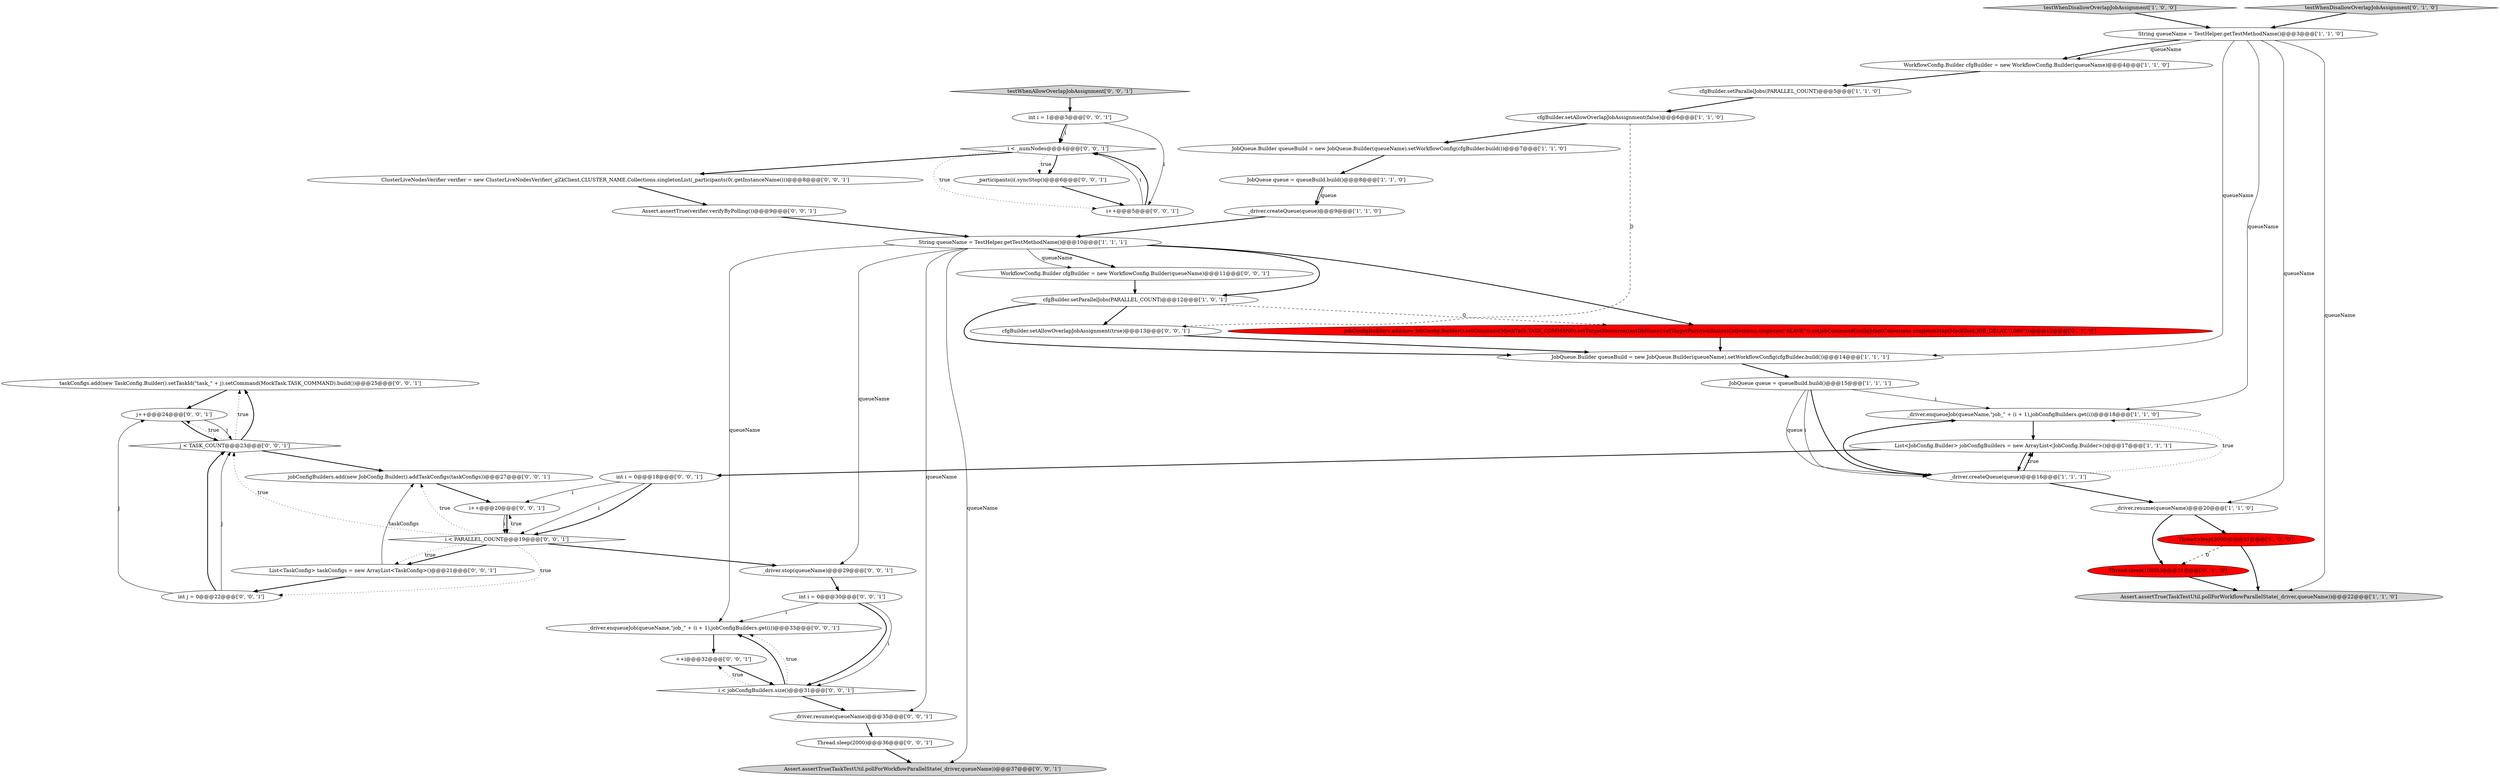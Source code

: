 digraph {
25 [style = filled, label = "taskConfigs.add(new TaskConfig.Builder().setTaskId(\"task_\" + j).setCommand(MockTask.TASK_COMMAND).build())@@@25@@@['0', '0', '1']", fillcolor = white, shape = ellipse image = "AAA0AAABBB3BBB"];
43 [style = filled, label = "cfgBuilder.setAllowOverlapJobAssignment(true)@@@13@@@['0', '0', '1']", fillcolor = white, shape = ellipse image = "AAA0AAABBB3BBB"];
44 [style = filled, label = "int i = 0@@@18@@@['0', '0', '1']", fillcolor = white, shape = ellipse image = "AAA0AAABBB3BBB"];
20 [style = filled, label = "Thread.sleep(1000L)@@@21@@@['0', '1', '0']", fillcolor = red, shape = ellipse image = "AAA1AAABBB2BBB"];
23 [style = filled, label = "Assert.assertTrue(verifier.verifyByPolling())@@@9@@@['0', '0', '1']", fillcolor = white, shape = ellipse image = "AAA0AAABBB3BBB"];
26 [style = filled, label = "i < PARALLEL_COUNT@@@19@@@['0', '0', '1']", fillcolor = white, shape = diamond image = "AAA0AAABBB3BBB"];
15 [style = filled, label = "cfgBuilder.setParallelJobs(PARALLEL_COUNT)@@@12@@@['1', '0', '1']", fillcolor = white, shape = ellipse image = "AAA0AAABBB1BBB"];
9 [style = filled, label = "Thread.sleep(2000)@@@21@@@['1', '0', '0']", fillcolor = red, shape = ellipse image = "AAA1AAABBB1BBB"];
5 [style = filled, label = "Assert.assertTrue(TaskTestUtil.pollForWorkflowParallelState(_driver,queueName))@@@22@@@['1', '1', '0']", fillcolor = lightgray, shape = ellipse image = "AAA0AAABBB1BBB"];
28 [style = filled, label = "_participants(i(.syncStop()@@@6@@@['0', '0', '1']", fillcolor = white, shape = ellipse image = "AAA0AAABBB3BBB"];
0 [style = filled, label = "testWhenDisallowOverlapJobAssignment['1', '0', '0']", fillcolor = lightgray, shape = diamond image = "AAA0AAABBB1BBB"];
6 [style = filled, label = "_driver.createQueue(queue)@@@9@@@['1', '1', '0']", fillcolor = white, shape = ellipse image = "AAA0AAABBB1BBB"];
11 [style = filled, label = "String queueName = TestHelper.getTestMethodName()@@@3@@@['1', '1', '0']", fillcolor = white, shape = ellipse image = "AAA0AAABBB1BBB"];
8 [style = filled, label = "_driver.resume(queueName)@@@20@@@['1', '1', '0']", fillcolor = white, shape = ellipse image = "AAA0AAABBB1BBB"];
35 [style = filled, label = "i++@@@20@@@['0', '0', '1']", fillcolor = white, shape = ellipse image = "AAA0AAABBB3BBB"];
3 [style = filled, label = "String queueName = TestHelper.getTestMethodName()@@@10@@@['1', '1', '1']", fillcolor = white, shape = ellipse image = "AAA0AAABBB1BBB"];
36 [style = filled, label = "int i = 0@@@30@@@['0', '0', '1']", fillcolor = white, shape = ellipse image = "AAA0AAABBB3BBB"];
10 [style = filled, label = "WorkflowConfig.Builder cfgBuilder = new WorkflowConfig.Builder(queueName)@@@4@@@['1', '1', '0']", fillcolor = white, shape = ellipse image = "AAA0AAABBB1BBB"];
14 [style = filled, label = "List<JobConfig.Builder> jobConfigBuilders = new ArrayList<JobConfig.Builder>()@@@17@@@['1', '1', '1']", fillcolor = white, shape = ellipse image = "AAA0AAABBB1BBB"];
31 [style = filled, label = "testWhenAllowOverlapJobAssignment['0', '0', '1']", fillcolor = lightgray, shape = diamond image = "AAA0AAABBB3BBB"];
16 [style = filled, label = "JobQueue.Builder queueBuild = new JobQueue.Builder(queueName).setWorkflowConfig(cfgBuilder.build())@@@14@@@['1', '1', '1']", fillcolor = white, shape = ellipse image = "AAA0AAABBB1BBB"];
33 [style = filled, label = "jobConfigBuilders.add(new JobConfig.Builder().addTaskConfigs(taskConfigs))@@@27@@@['0', '0', '1']", fillcolor = white, shape = ellipse image = "AAA0AAABBB3BBB"];
1 [style = filled, label = "JobQueue.Builder queueBuild = new JobQueue.Builder(queueName).setWorkflowConfig(cfgBuilder.build())@@@7@@@['1', '1', '0']", fillcolor = white, shape = ellipse image = "AAA0AAABBB1BBB"];
19 [style = filled, label = "testWhenDisallowOverlapJobAssignment['0', '1', '0']", fillcolor = lightgray, shape = diamond image = "AAA0AAABBB2BBB"];
30 [style = filled, label = "Assert.assertTrue(TaskTestUtil.pollForWorkflowParallelState(_driver,queueName))@@@37@@@['0', '0', '1']", fillcolor = lightgray, shape = ellipse image = "AAA0AAABBB3BBB"];
45 [style = filled, label = "j < TASK_COUNT@@@23@@@['0', '0', '1']", fillcolor = white, shape = diamond image = "AAA0AAABBB3BBB"];
46 [style = filled, label = "_driver.enqueueJob(queueName,\"job_\" + (i + 1),jobConfigBuilders.get(i))@@@33@@@['0', '0', '1']", fillcolor = white, shape = ellipse image = "AAA0AAABBB3BBB"];
7 [style = filled, label = "_driver.enqueueJob(queueName,\"job_\" + (i + 1),jobConfigBuilders.get(i))@@@18@@@['1', '1', '0']", fillcolor = white, shape = ellipse image = "AAA0AAABBB1BBB"];
18 [style = filled, label = "jobConfigBuilders.add(new JobConfig.Builder().setCommand(MockTask.TASK_COMMAND).setTargetResource(testDbName).setTargetPartitionStates(Collections.singleton(\"SLAVE\")).setJobCommandConfigMap(Collections.singletonMap(MockTask.JOB_DELAY,\"1000\")))@@@12@@@['0', '1', '0']", fillcolor = red, shape = ellipse image = "AAA1AAABBB2BBB"];
38 [style = filled, label = "int j = 0@@@22@@@['0', '0', '1']", fillcolor = white, shape = ellipse image = "AAA0AAABBB3BBB"];
32 [style = filled, label = "List<TaskConfig> taskConfigs = new ArrayList<TaskConfig>()@@@21@@@['0', '0', '1']", fillcolor = white, shape = ellipse image = "AAA0AAABBB3BBB"];
21 [style = filled, label = "int i = 1@@@3@@@['0', '0', '1']", fillcolor = white, shape = ellipse image = "AAA0AAABBB3BBB"];
41 [style = filled, label = "WorkflowConfig.Builder cfgBuilder = new WorkflowConfig.Builder(queueName)@@@11@@@['0', '0', '1']", fillcolor = white, shape = ellipse image = "AAA0AAABBB3BBB"];
13 [style = filled, label = "JobQueue queue = queueBuild.build()@@@15@@@['1', '1', '1']", fillcolor = white, shape = ellipse image = "AAA0AAABBB1BBB"];
22 [style = filled, label = "j++@@@24@@@['0', '0', '1']", fillcolor = white, shape = ellipse image = "AAA0AAABBB3BBB"];
29 [style = filled, label = "++i@@@32@@@['0', '0', '1']", fillcolor = white, shape = ellipse image = "AAA0AAABBB3BBB"];
12 [style = filled, label = "cfgBuilder.setAllowOverlapJobAssignment(false)@@@6@@@['1', '1', '0']", fillcolor = white, shape = ellipse image = "AAA0AAABBB1BBB"];
37 [style = filled, label = "i < _numNodes@@@4@@@['0', '0', '1']", fillcolor = white, shape = diamond image = "AAA0AAABBB3BBB"];
39 [style = filled, label = "i++@@@5@@@['0', '0', '1']", fillcolor = white, shape = ellipse image = "AAA0AAABBB3BBB"];
34 [style = filled, label = "_driver.stop(queueName)@@@29@@@['0', '0', '1']", fillcolor = white, shape = ellipse image = "AAA0AAABBB3BBB"];
27 [style = filled, label = "_driver.resume(queueName)@@@35@@@['0', '0', '1']", fillcolor = white, shape = ellipse image = "AAA0AAABBB3BBB"];
40 [style = filled, label = "ClusterLiveNodesVerifier verifier = new ClusterLiveNodesVerifier(_gZkClient,CLUSTER_NAME,Collections.singletonList(_participants(0(.getInstanceName()))@@@8@@@['0', '0', '1']", fillcolor = white, shape = ellipse image = "AAA0AAABBB3BBB"];
2 [style = filled, label = "_driver.createQueue(queue)@@@16@@@['1', '1', '1']", fillcolor = white, shape = ellipse image = "AAA0AAABBB1BBB"];
4 [style = filled, label = "JobQueue queue = queueBuild.build()@@@8@@@['1', '1', '0']", fillcolor = white, shape = ellipse image = "AAA0AAABBB1BBB"];
17 [style = filled, label = "cfgBuilder.setParallelJobs(PARALLEL_COUNT)@@@5@@@['1', '1', '0']", fillcolor = white, shape = ellipse image = "AAA0AAABBB1BBB"];
24 [style = filled, label = "Thread.sleep(2000)@@@36@@@['0', '0', '1']", fillcolor = white, shape = ellipse image = "AAA0AAABBB3BBB"];
42 [style = filled, label = "i < jobConfigBuilders.size()@@@31@@@['0', '0', '1']", fillcolor = white, shape = diamond image = "AAA0AAABBB3BBB"];
3->27 [style = solid, label="queueName"];
6->3 [style = bold, label=""];
37->28 [style = bold, label=""];
41->15 [style = bold, label=""];
25->22 [style = bold, label=""];
26->45 [style = dotted, label="true"];
3->34 [style = solid, label="queueName"];
26->34 [style = bold, label=""];
45->33 [style = bold, label=""];
44->26 [style = solid, label="i"];
19->11 [style = bold, label=""];
10->17 [style = bold, label=""];
31->21 [style = bold, label=""];
40->23 [style = bold, label=""];
24->30 [style = bold, label=""];
45->22 [style = dotted, label="true"];
7->14 [style = bold, label=""];
3->18 [style = bold, label=""];
12->43 [style = dashed, label="0"];
45->25 [style = bold, label=""];
8->20 [style = bold, label=""];
32->33 [style = solid, label="taskConfigs"];
2->14 [style = bold, label=""];
9->5 [style = bold, label=""];
39->37 [style = solid, label="i"];
1->4 [style = bold, label=""];
43->16 [style = bold, label=""];
11->5 [style = solid, label="queueName"];
26->32 [style = bold, label=""];
42->46 [style = bold, label=""];
23->3 [style = bold, label=""];
38->45 [style = bold, label=""];
12->1 [style = bold, label=""];
3->46 [style = solid, label="queueName"];
21->37 [style = bold, label=""];
26->32 [style = dotted, label="true"];
34->36 [style = bold, label=""];
11->10 [style = solid, label="queueName"];
4->6 [style = solid, label="queue"];
36->42 [style = bold, label=""];
39->37 [style = bold, label=""];
16->13 [style = bold, label=""];
26->33 [style = dotted, label="true"];
22->45 [style = bold, label=""];
11->16 [style = solid, label="queueName"];
21->37 [style = solid, label="i"];
28->39 [style = bold, label=""];
36->46 [style = solid, label="i"];
13->7 [style = solid, label="i"];
0->11 [style = bold, label=""];
3->30 [style = solid, label="queueName"];
38->45 [style = solid, label="j"];
11->8 [style = solid, label="queueName"];
46->29 [style = bold, label=""];
17->12 [style = bold, label=""];
21->39 [style = solid, label="i"];
13->2 [style = solid, label="i"];
26->38 [style = dotted, label="true"];
11->10 [style = bold, label=""];
29->42 [style = bold, label=""];
3->41 [style = bold, label=""];
15->43 [style = bold, label=""];
42->27 [style = bold, label=""];
2->14 [style = dotted, label="true"];
27->24 [style = bold, label=""];
14->2 [style = bold, label=""];
22->45 [style = solid, label="j"];
26->35 [style = dotted, label="true"];
11->7 [style = solid, label="queueName"];
42->29 [style = dotted, label="true"];
35->26 [style = bold, label=""];
3->41 [style = solid, label="queueName"];
13->2 [style = bold, label=""];
18->16 [style = bold, label=""];
13->2 [style = solid, label="queue"];
9->20 [style = dashed, label="0"];
44->35 [style = solid, label="i"];
33->35 [style = bold, label=""];
36->42 [style = solid, label="i"];
4->6 [style = bold, label=""];
15->18 [style = dashed, label="0"];
3->15 [style = bold, label=""];
15->16 [style = bold, label=""];
14->44 [style = bold, label=""];
35->26 [style = solid, label="i"];
20->5 [style = bold, label=""];
32->38 [style = bold, label=""];
44->26 [style = bold, label=""];
38->22 [style = solid, label="j"];
2->7 [style = dotted, label="true"];
37->39 [style = dotted, label="true"];
45->25 [style = dotted, label="true"];
8->9 [style = bold, label=""];
37->28 [style = dotted, label="true"];
2->7 [style = bold, label=""];
42->46 [style = dotted, label="true"];
37->40 [style = bold, label=""];
2->8 [style = bold, label=""];
}
